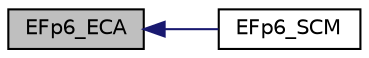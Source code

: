digraph "EFp6_ECA"
{
  edge [fontname="Helvetica",fontsize="10",labelfontname="Helvetica",labelfontsize="10"];
  node [fontname="Helvetica",fontsize="10",shape=record];
  rankdir="LR";
  Node10 [label="EFp6_ECA",height=0.2,width=0.4,color="black", fillcolor="grey75", style="filled", fontcolor="black"];
  Node10 -> Node11 [dir="back",color="midnightblue",fontsize="10",style="solid"];
  Node11 [label="EFp6_SCM",height=0.2,width=0.4,color="black", fillcolor="white", style="filled",URL="$bn__efp6_8h.html#ac73f1716375d953d7cd2425052ad9b7c"];
}
